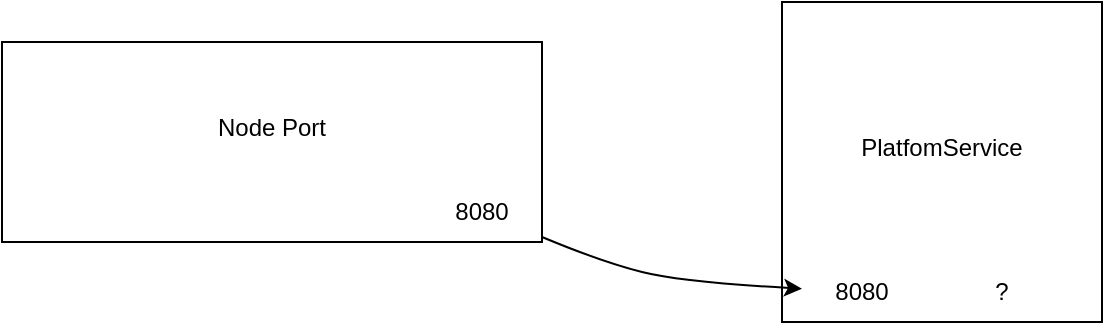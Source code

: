 <mxfile version="24.9.0">
  <diagram name="Strona-1" id="UGR_xkl39OI3DPURni-4">
    <mxGraphModel dx="1529" dy="640" grid="1" gridSize="10" guides="1" tooltips="1" connect="1" arrows="1" fold="1" page="1" pageScale="1" pageWidth="827" pageHeight="1169" math="0" shadow="0">
      <root>
        <mxCell id="0" />
        <mxCell id="1" parent="0" />
        <mxCell id="uweaWO8l1dOtCeBbRSRU-1" value="&lt;div&gt;PlatfomService&lt;/div&gt;&lt;div&gt;&lt;br&gt;&lt;/div&gt;" style="whiteSpace=wrap;html=1;aspect=fixed;" vertex="1" parent="1">
          <mxGeometry x="40" y="40" width="160" height="160" as="geometry" />
        </mxCell>
        <mxCell id="uweaWO8l1dOtCeBbRSRU-2" value="8080" style="text;html=1;align=center;verticalAlign=middle;whiteSpace=wrap;rounded=0;" vertex="1" parent="1">
          <mxGeometry x="50" y="170" width="60" height="30" as="geometry" />
        </mxCell>
        <mxCell id="uweaWO8l1dOtCeBbRSRU-3" value="?" style="text;html=1;align=center;verticalAlign=middle;whiteSpace=wrap;rounded=0;" vertex="1" parent="1">
          <mxGeometry x="120" y="170" width="60" height="30" as="geometry" />
        </mxCell>
        <mxCell id="uweaWO8l1dOtCeBbRSRU-4" value="&lt;div&gt;Node Port&lt;/div&gt;&lt;div&gt;&lt;br&gt;&lt;/div&gt;" style="rounded=0;whiteSpace=wrap;html=1;" vertex="1" parent="1">
          <mxGeometry x="-350" y="60" width="270" height="100" as="geometry" />
        </mxCell>
        <mxCell id="uweaWO8l1dOtCeBbRSRU-5" value="8080" style="text;html=1;align=center;verticalAlign=middle;whiteSpace=wrap;rounded=0;" vertex="1" parent="1">
          <mxGeometry x="-140" y="130" width="60" height="30" as="geometry" />
        </mxCell>
        <mxCell id="uweaWO8l1dOtCeBbRSRU-7" value="" style="curved=1;endArrow=classic;html=1;rounded=0;" edge="1" parent="1" source="uweaWO8l1dOtCeBbRSRU-5" target="uweaWO8l1dOtCeBbRSRU-2">
          <mxGeometry width="50" height="50" relative="1" as="geometry">
            <mxPoint x="-160" y="290" as="sourcePoint" />
            <mxPoint x="-110" y="240" as="targetPoint" />
            <Array as="points">
              <mxPoint x="-50" y="170" />
              <mxPoint x="-10" y="180" />
            </Array>
          </mxGeometry>
        </mxCell>
      </root>
    </mxGraphModel>
  </diagram>
</mxfile>
